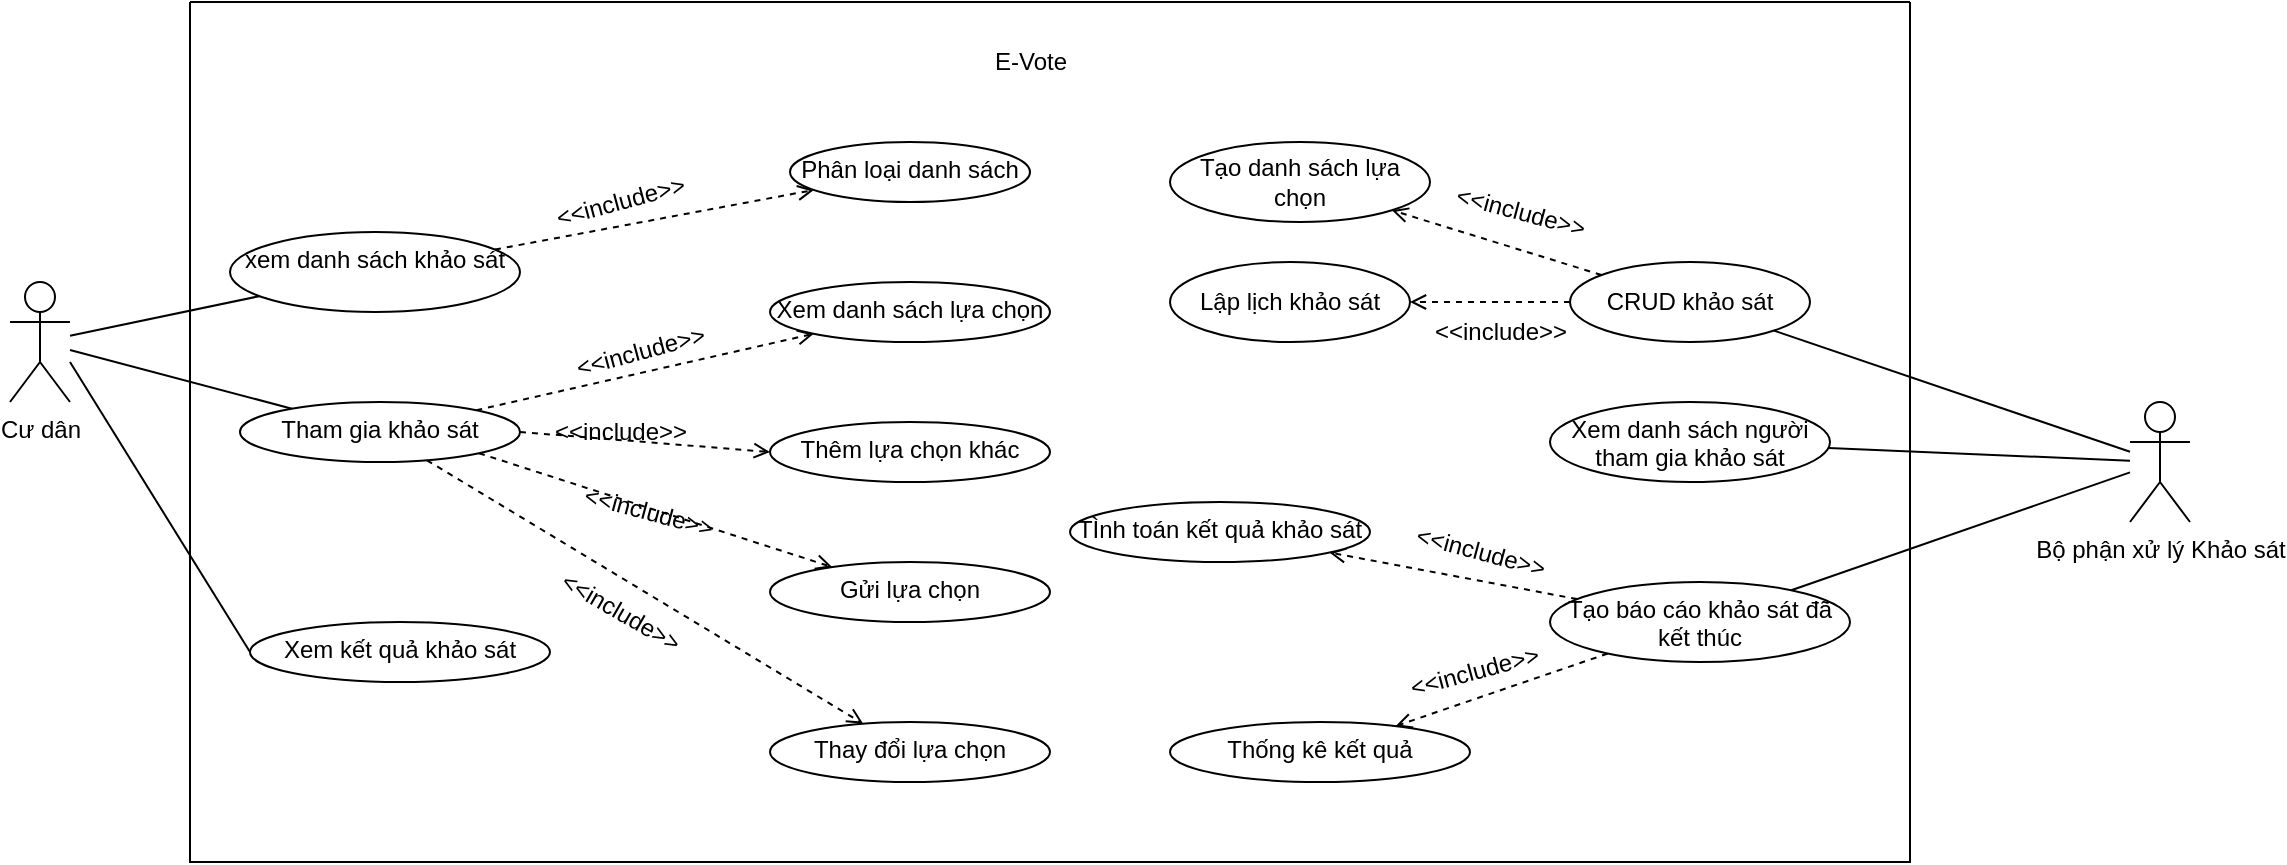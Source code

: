 <mxfile version="20.5.3" type="github">
  <diagram id="3GtSoxnZbV8ghQ3h_CIx" name="Trang-1">
    <mxGraphModel dx="1298" dy="651" grid="1" gridSize="10" guides="1" tooltips="1" connect="1" arrows="1" fold="1" page="1" pageScale="1" pageWidth="827" pageHeight="1169" math="0" shadow="0">
      <root>
        <mxCell id="0" />
        <mxCell id="1" parent="0" />
        <mxCell id="jq8WtkvF8zyzPVdU1UzF-14" value="" style="rounded=0;orthogonalLoop=1;jettySize=auto;html=1;fontFamily=Helvetica;fontSize=12;fontColor=default;endArrow=none;endFill=0;" edge="1" parent="1" source="jq8WtkvF8zyzPVdU1UzF-1" target="jq8WtkvF8zyzPVdU1UzF-13">
          <mxGeometry relative="1" as="geometry" />
        </mxCell>
        <mxCell id="jq8WtkvF8zyzPVdU1UzF-16" value="" style="rounded=0;orthogonalLoop=1;jettySize=auto;html=1;fontFamily=Helvetica;fontSize=12;fontColor=default;endArrow=none;endFill=0;" edge="1" parent="1" source="jq8WtkvF8zyzPVdU1UzF-1" target="jq8WtkvF8zyzPVdU1UzF-15">
          <mxGeometry relative="1" as="geometry" />
        </mxCell>
        <mxCell id="jq8WtkvF8zyzPVdU1UzF-19" value="" style="rounded=0;orthogonalLoop=1;jettySize=auto;html=1;fontFamily=Helvetica;fontSize=12;fontColor=default;entryX=0;entryY=0.5;entryDx=0;entryDy=0;endArrow=none;endFill=0;" edge="1" parent="1" target="jq8WtkvF8zyzPVdU1UzF-18">
          <mxGeometry relative="1" as="geometry">
            <mxPoint x="80" y="340" as="sourcePoint" />
          </mxGeometry>
        </mxCell>
        <mxCell id="jq8WtkvF8zyzPVdU1UzF-1" value="Cư dân" style="shape=umlActor;verticalLabelPosition=bottom;verticalAlign=top;html=1;outlineConnect=0;" vertex="1" parent="1">
          <mxGeometry x="50" y="300" width="30" height="60" as="geometry" />
        </mxCell>
        <mxCell id="jq8WtkvF8zyzPVdU1UzF-45" value="" style="edgeStyle=none;rounded=0;orthogonalLoop=1;jettySize=auto;html=1;fontFamily=Helvetica;fontSize=12;fontColor=default;endArrow=none;endFill=0;" edge="1" parent="1" source="jq8WtkvF8zyzPVdU1UzF-2" target="jq8WtkvF8zyzPVdU1UzF-7">
          <mxGeometry relative="1" as="geometry" />
        </mxCell>
        <mxCell id="jq8WtkvF8zyzPVdU1UzF-47" value="" style="edgeStyle=none;rounded=0;orthogonalLoop=1;jettySize=auto;html=1;fontFamily=Helvetica;fontSize=12;fontColor=default;endArrow=none;endFill=0;" edge="1" parent="1" source="jq8WtkvF8zyzPVdU1UzF-2" target="jq8WtkvF8zyzPVdU1UzF-46">
          <mxGeometry relative="1" as="geometry" />
        </mxCell>
        <mxCell id="jq8WtkvF8zyzPVdU1UzF-49" value="" style="edgeStyle=none;rounded=0;orthogonalLoop=1;jettySize=auto;html=1;fontFamily=Helvetica;fontSize=12;fontColor=default;endArrow=none;endFill=0;" edge="1" parent="1" source="jq8WtkvF8zyzPVdU1UzF-2" target="jq8WtkvF8zyzPVdU1UzF-48">
          <mxGeometry relative="1" as="geometry" />
        </mxCell>
        <mxCell id="jq8WtkvF8zyzPVdU1UzF-2" value="Bộ phận xử lý Khảo sát" style="shape=umlActor;verticalLabelPosition=bottom;verticalAlign=top;html=1;outlineConnect=0;" vertex="1" parent="1">
          <mxGeometry x="1110" y="360" width="30" height="60" as="geometry" />
        </mxCell>
        <mxCell id="jq8WtkvF8zyzPVdU1UzF-51" value="" style="edgeStyle=none;rounded=0;orthogonalLoop=1;jettySize=auto;html=1;fontFamily=Helvetica;fontSize=12;fontColor=default;endArrow=open;endFill=0;dashed=1;" edge="1" parent="1" source="jq8WtkvF8zyzPVdU1UzF-7" target="jq8WtkvF8zyzPVdU1UzF-50">
          <mxGeometry relative="1" as="geometry" />
        </mxCell>
        <mxCell id="jq8WtkvF8zyzPVdU1UzF-54" value="" style="edgeStyle=none;rounded=0;orthogonalLoop=1;jettySize=auto;html=1;dashed=1;fontFamily=Helvetica;fontSize=12;fontColor=default;startArrow=none;startFill=0;endArrow=open;endFill=0;" edge="1" parent="1" source="jq8WtkvF8zyzPVdU1UzF-7" target="jq8WtkvF8zyzPVdU1UzF-53">
          <mxGeometry relative="1" as="geometry" />
        </mxCell>
        <mxCell id="jq8WtkvF8zyzPVdU1UzF-7" value="CRUD khảo sát" style="ellipse;whiteSpace=wrap;html=1;strokeColor=default;fontFamily=Helvetica;fontSize=12;fontColor=default;fillColor=default;" vertex="1" parent="1">
          <mxGeometry x="830" y="290" width="120" height="40" as="geometry" />
        </mxCell>
        <mxCell id="jq8WtkvF8zyzPVdU1UzF-23" value="" style="rounded=0;orthogonalLoop=1;jettySize=auto;html=1;fontFamily=Helvetica;fontSize=12;fontColor=default;dashed=1;endArrow=open;endFill=0;" edge="1" parent="1" source="jq8WtkvF8zyzPVdU1UzF-13" target="jq8WtkvF8zyzPVdU1UzF-22">
          <mxGeometry relative="1" as="geometry" />
        </mxCell>
        <mxCell id="jq8WtkvF8zyzPVdU1UzF-13" value="xem danh sách khảo sát" style="ellipse;whiteSpace=wrap;html=1;verticalAlign=top;" vertex="1" parent="1">
          <mxGeometry x="160" y="275" width="145" height="40" as="geometry" />
        </mxCell>
        <mxCell id="jq8WtkvF8zyzPVdU1UzF-25" value="" style="rounded=0;orthogonalLoop=1;jettySize=auto;html=1;dashed=1;fontFamily=Helvetica;fontSize=12;fontColor=default;endArrow=open;endFill=0;" edge="1" parent="1" source="jq8WtkvF8zyzPVdU1UzF-15" target="jq8WtkvF8zyzPVdU1UzF-24">
          <mxGeometry relative="1" as="geometry" />
        </mxCell>
        <mxCell id="jq8WtkvF8zyzPVdU1UzF-30" value="" style="rounded=0;orthogonalLoop=1;jettySize=auto;html=1;dashed=1;fontFamily=Helvetica;fontSize=12;fontColor=default;exitX=1;exitY=0.5;exitDx=0;exitDy=0;entryX=0;entryY=0.5;entryDx=0;entryDy=0;endArrow=open;endFill=0;" edge="1" parent="1" source="jq8WtkvF8zyzPVdU1UzF-15" target="jq8WtkvF8zyzPVdU1UzF-29">
          <mxGeometry relative="1" as="geometry" />
        </mxCell>
        <mxCell id="jq8WtkvF8zyzPVdU1UzF-32" value="" style="edgeStyle=none;rounded=0;orthogonalLoop=1;jettySize=auto;html=1;dashed=1;fontFamily=Helvetica;fontSize=12;fontColor=default;endArrow=open;endFill=0;startArrow=none;exitX=1;exitY=1;exitDx=0;exitDy=0;" edge="1" parent="1" source="jq8WtkvF8zyzPVdU1UzF-15" target="jq8WtkvF8zyzPVdU1UzF-31">
          <mxGeometry relative="1" as="geometry">
            <mxPoint x="437.726" y="439.411" as="sourcePoint" />
          </mxGeometry>
        </mxCell>
        <mxCell id="jq8WtkvF8zyzPVdU1UzF-35" value="" style="edgeStyle=none;rounded=0;orthogonalLoop=1;jettySize=auto;html=1;dashed=1;fontFamily=Helvetica;fontSize=12;fontColor=default;endArrow=open;endFill=0;" edge="1" parent="1" source="jq8WtkvF8zyzPVdU1UzF-15" target="jq8WtkvF8zyzPVdU1UzF-34">
          <mxGeometry relative="1" as="geometry" />
        </mxCell>
        <mxCell id="jq8WtkvF8zyzPVdU1UzF-15" value="Tham gia khảo sát" style="ellipse;whiteSpace=wrap;html=1;verticalAlign=top;" vertex="1" parent="1">
          <mxGeometry x="165" y="360" width="140" height="30" as="geometry" />
        </mxCell>
        <mxCell id="jq8WtkvF8zyzPVdU1UzF-18" value="Xem kết quả khảo sát" style="ellipse;whiteSpace=wrap;html=1;verticalAlign=top;" vertex="1" parent="1">
          <mxGeometry x="170" y="470" width="150" height="30" as="geometry" />
        </mxCell>
        <mxCell id="jq8WtkvF8zyzPVdU1UzF-22" value="Phân loại danh sách" style="ellipse;whiteSpace=wrap;html=1;verticalAlign=top;" vertex="1" parent="1">
          <mxGeometry x="440" y="230" width="120" height="30" as="geometry" />
        </mxCell>
        <mxCell id="jq8WtkvF8zyzPVdU1UzF-24" value="Xem danh sách lựa chọn" style="ellipse;whiteSpace=wrap;html=1;verticalAlign=top;" vertex="1" parent="1">
          <mxGeometry x="430" y="300" width="140" height="30" as="geometry" />
        </mxCell>
        <mxCell id="jq8WtkvF8zyzPVdU1UzF-29" value="Thêm lựa chọn khác" style="ellipse;whiteSpace=wrap;html=1;verticalAlign=top;" vertex="1" parent="1">
          <mxGeometry x="430" y="370" width="140" height="30" as="geometry" />
        </mxCell>
        <mxCell id="jq8WtkvF8zyzPVdU1UzF-31" value="Gửi lựa chọn" style="ellipse;whiteSpace=wrap;html=1;verticalAlign=top;" vertex="1" parent="1">
          <mxGeometry x="430" y="440" width="140" height="30" as="geometry" />
        </mxCell>
        <mxCell id="jq8WtkvF8zyzPVdU1UzF-34" value="Thay đổi lựa chọn" style="ellipse;whiteSpace=wrap;html=1;verticalAlign=top;" vertex="1" parent="1">
          <mxGeometry x="430" y="520" width="140" height="30" as="geometry" />
        </mxCell>
        <mxCell id="jq8WtkvF8zyzPVdU1UzF-38" value="&amp;lt;&amp;lt;include&amp;gt;&amp;gt;" style="text;html=1;align=center;verticalAlign=middle;resizable=0;points=[];autosize=1;strokeColor=none;fillColor=none;fontSize=12;fontFamily=Helvetica;fontColor=default;rotation=-15;" vertex="1" parent="1">
          <mxGeometry x="310" y="245" width="90" height="30" as="geometry" />
        </mxCell>
        <mxCell id="jq8WtkvF8zyzPVdU1UzF-39" value="&amp;lt;&amp;lt;include&amp;gt;&amp;gt;" style="text;html=1;align=center;verticalAlign=middle;resizable=0;points=[];autosize=1;strokeColor=none;fillColor=none;fontSize=12;fontFamily=Helvetica;fontColor=default;rotation=-15;" vertex="1" parent="1">
          <mxGeometry x="320" y="320" width="90" height="30" as="geometry" />
        </mxCell>
        <mxCell id="jq8WtkvF8zyzPVdU1UzF-40" value="&amp;lt;&amp;lt;include&amp;gt;&amp;gt;" style="text;html=1;align=center;verticalAlign=middle;resizable=0;points=[];autosize=1;strokeColor=none;fillColor=none;fontSize=12;fontFamily=Helvetica;fontColor=default;" vertex="1" parent="1">
          <mxGeometry x="310" y="360" width="90" height="30" as="geometry" />
        </mxCell>
        <mxCell id="jq8WtkvF8zyzPVdU1UzF-42" value="&amp;lt;&amp;lt;include&amp;gt;&amp;gt;" style="text;html=1;align=center;verticalAlign=middle;resizable=0;points=[];autosize=1;strokeColor=none;fillColor=none;fontSize=12;fontFamily=Helvetica;fontColor=default;rotation=30;" vertex="1" parent="1">
          <mxGeometry x="310" y="450" width="90" height="30" as="geometry" />
        </mxCell>
        <mxCell id="jq8WtkvF8zyzPVdU1UzF-44" value="&amp;lt;&amp;lt;include&amp;gt;&amp;gt;" style="text;html=1;align=center;verticalAlign=middle;resizable=0;points=[];autosize=1;strokeColor=none;fillColor=none;fontSize=12;fontFamily=Helvetica;fontColor=default;rotation=15;" vertex="1" parent="1">
          <mxGeometry x="324" y="400" width="90" height="30" as="geometry" />
        </mxCell>
        <mxCell id="jq8WtkvF8zyzPVdU1UzF-46" value="Xem danh sách người tham gia khảo sát" style="ellipse;whiteSpace=wrap;html=1;verticalAlign=top;" vertex="1" parent="1">
          <mxGeometry x="820" y="360" width="140" height="40" as="geometry" />
        </mxCell>
        <mxCell id="jq8WtkvF8zyzPVdU1UzF-56" value="" style="edgeStyle=none;rounded=0;orthogonalLoop=1;jettySize=auto;html=1;dashed=1;fontFamily=Helvetica;fontSize=12;fontColor=default;startArrow=none;startFill=0;endArrow=open;endFill=0;" edge="1" parent="1" source="jq8WtkvF8zyzPVdU1UzF-48" target="jq8WtkvF8zyzPVdU1UzF-55">
          <mxGeometry relative="1" as="geometry" />
        </mxCell>
        <mxCell id="jq8WtkvF8zyzPVdU1UzF-70" value="" style="edgeStyle=none;rounded=0;orthogonalLoop=1;jettySize=auto;html=1;dashed=1;fontFamily=Helvetica;fontSize=12;fontColor=default;startArrow=none;startFill=0;endArrow=open;endFill=0;" edge="1" parent="1" source="jq8WtkvF8zyzPVdU1UzF-48" target="jq8WtkvF8zyzPVdU1UzF-69">
          <mxGeometry relative="1" as="geometry" />
        </mxCell>
        <mxCell id="jq8WtkvF8zyzPVdU1UzF-48" value="Tạo báo cáo khảo sát đã kết thúc" style="ellipse;whiteSpace=wrap;html=1;verticalAlign=top;" vertex="1" parent="1">
          <mxGeometry x="820" y="450" width="150" height="40" as="geometry" />
        </mxCell>
        <mxCell id="jq8WtkvF8zyzPVdU1UzF-50" value="Tạo danh sách lựa chọn" style="ellipse;whiteSpace=wrap;html=1;strokeColor=default;fontFamily=Helvetica;fontSize=12;fontColor=default;fillColor=default;" vertex="1" parent="1">
          <mxGeometry x="630" y="230" width="130" height="40" as="geometry" />
        </mxCell>
        <mxCell id="jq8WtkvF8zyzPVdU1UzF-53" value="Lập lịch khảo sát" style="ellipse;whiteSpace=wrap;html=1;strokeColor=default;fontFamily=Helvetica;fontSize=12;fontColor=default;fillColor=default;" vertex="1" parent="1">
          <mxGeometry x="630" y="290" width="120" height="40" as="geometry" />
        </mxCell>
        <mxCell id="jq8WtkvF8zyzPVdU1UzF-61" value="" style="swimlane;startSize=0;strokeColor=default;fontFamily=Helvetica;fontSize=12;fontColor=default;fillColor=default;html=1;" vertex="1" parent="1">
          <mxGeometry x="140" y="160" width="860" height="430" as="geometry">
            <mxRectangle x="140" y="160" width="50" height="40" as="alternateBounds" />
          </mxGeometry>
        </mxCell>
        <mxCell id="jq8WtkvF8zyzPVdU1UzF-55" value="Thống kê kết quả" style="ellipse;whiteSpace=wrap;html=1;verticalAlign=top;" vertex="1" parent="jq8WtkvF8zyzPVdU1UzF-61">
          <mxGeometry x="490" y="360" width="150" height="30" as="geometry" />
        </mxCell>
        <mxCell id="jq8WtkvF8zyzPVdU1UzF-69" value="TÌnh toán kết quả khảo sát" style="ellipse;whiteSpace=wrap;html=1;verticalAlign=top;" vertex="1" parent="jq8WtkvF8zyzPVdU1UzF-61">
          <mxGeometry x="440" y="250" width="150" height="30" as="geometry" />
        </mxCell>
        <mxCell id="jq8WtkvF8zyzPVdU1UzF-71" value="&amp;lt;&amp;lt;include&amp;gt;&amp;gt;" style="text;html=1;align=center;verticalAlign=middle;resizable=0;points=[];autosize=1;strokeColor=none;fillColor=none;fontSize=12;fontFamily=Helvetica;fontColor=default;rotation=15;" vertex="1" parent="jq8WtkvF8zyzPVdU1UzF-61">
          <mxGeometry x="620" y="90" width="90" height="30" as="geometry" />
        </mxCell>
        <mxCell id="jq8WtkvF8zyzPVdU1UzF-72" value="&amp;lt;&amp;lt;include&amp;gt;&amp;gt;" style="text;html=1;align=center;verticalAlign=middle;resizable=0;points=[];autosize=1;strokeColor=none;fillColor=none;fontSize=12;fontFamily=Helvetica;fontColor=default;rotation=0;" vertex="1" parent="jq8WtkvF8zyzPVdU1UzF-61">
          <mxGeometry x="610" y="150" width="90" height="30" as="geometry" />
        </mxCell>
        <mxCell id="jq8WtkvF8zyzPVdU1UzF-73" value="&amp;lt;&amp;lt;include&amp;gt;&amp;gt;" style="text;html=1;align=center;verticalAlign=middle;resizable=0;points=[];autosize=1;strokeColor=none;fillColor=none;fontSize=12;fontFamily=Helvetica;fontColor=default;rotation=15;" vertex="1" parent="jq8WtkvF8zyzPVdU1UzF-61">
          <mxGeometry x="600" y="260" width="90" height="30" as="geometry" />
        </mxCell>
        <mxCell id="jq8WtkvF8zyzPVdU1UzF-74" value="&amp;lt;&amp;lt;include&amp;gt;&amp;gt;" style="text;html=1;align=center;verticalAlign=middle;resizable=0;points=[];autosize=1;strokeColor=none;fillColor=none;fontSize=12;fontFamily=Helvetica;fontColor=default;rotation=-15;" vertex="1" parent="jq8WtkvF8zyzPVdU1UzF-61">
          <mxGeometry x="597" y="320" width="90" height="30" as="geometry" />
        </mxCell>
        <mxCell id="jq8WtkvF8zyzPVdU1UzF-66" value="E-Vote" style="text;html=1;align=center;verticalAlign=middle;resizable=0;points=[];autosize=1;strokeColor=none;fillColor=none;fontSize=12;fontFamily=Helvetica;fontColor=default;" vertex="1" parent="1">
          <mxGeometry x="530" y="175" width="60" height="30" as="geometry" />
        </mxCell>
      </root>
    </mxGraphModel>
  </diagram>
</mxfile>
